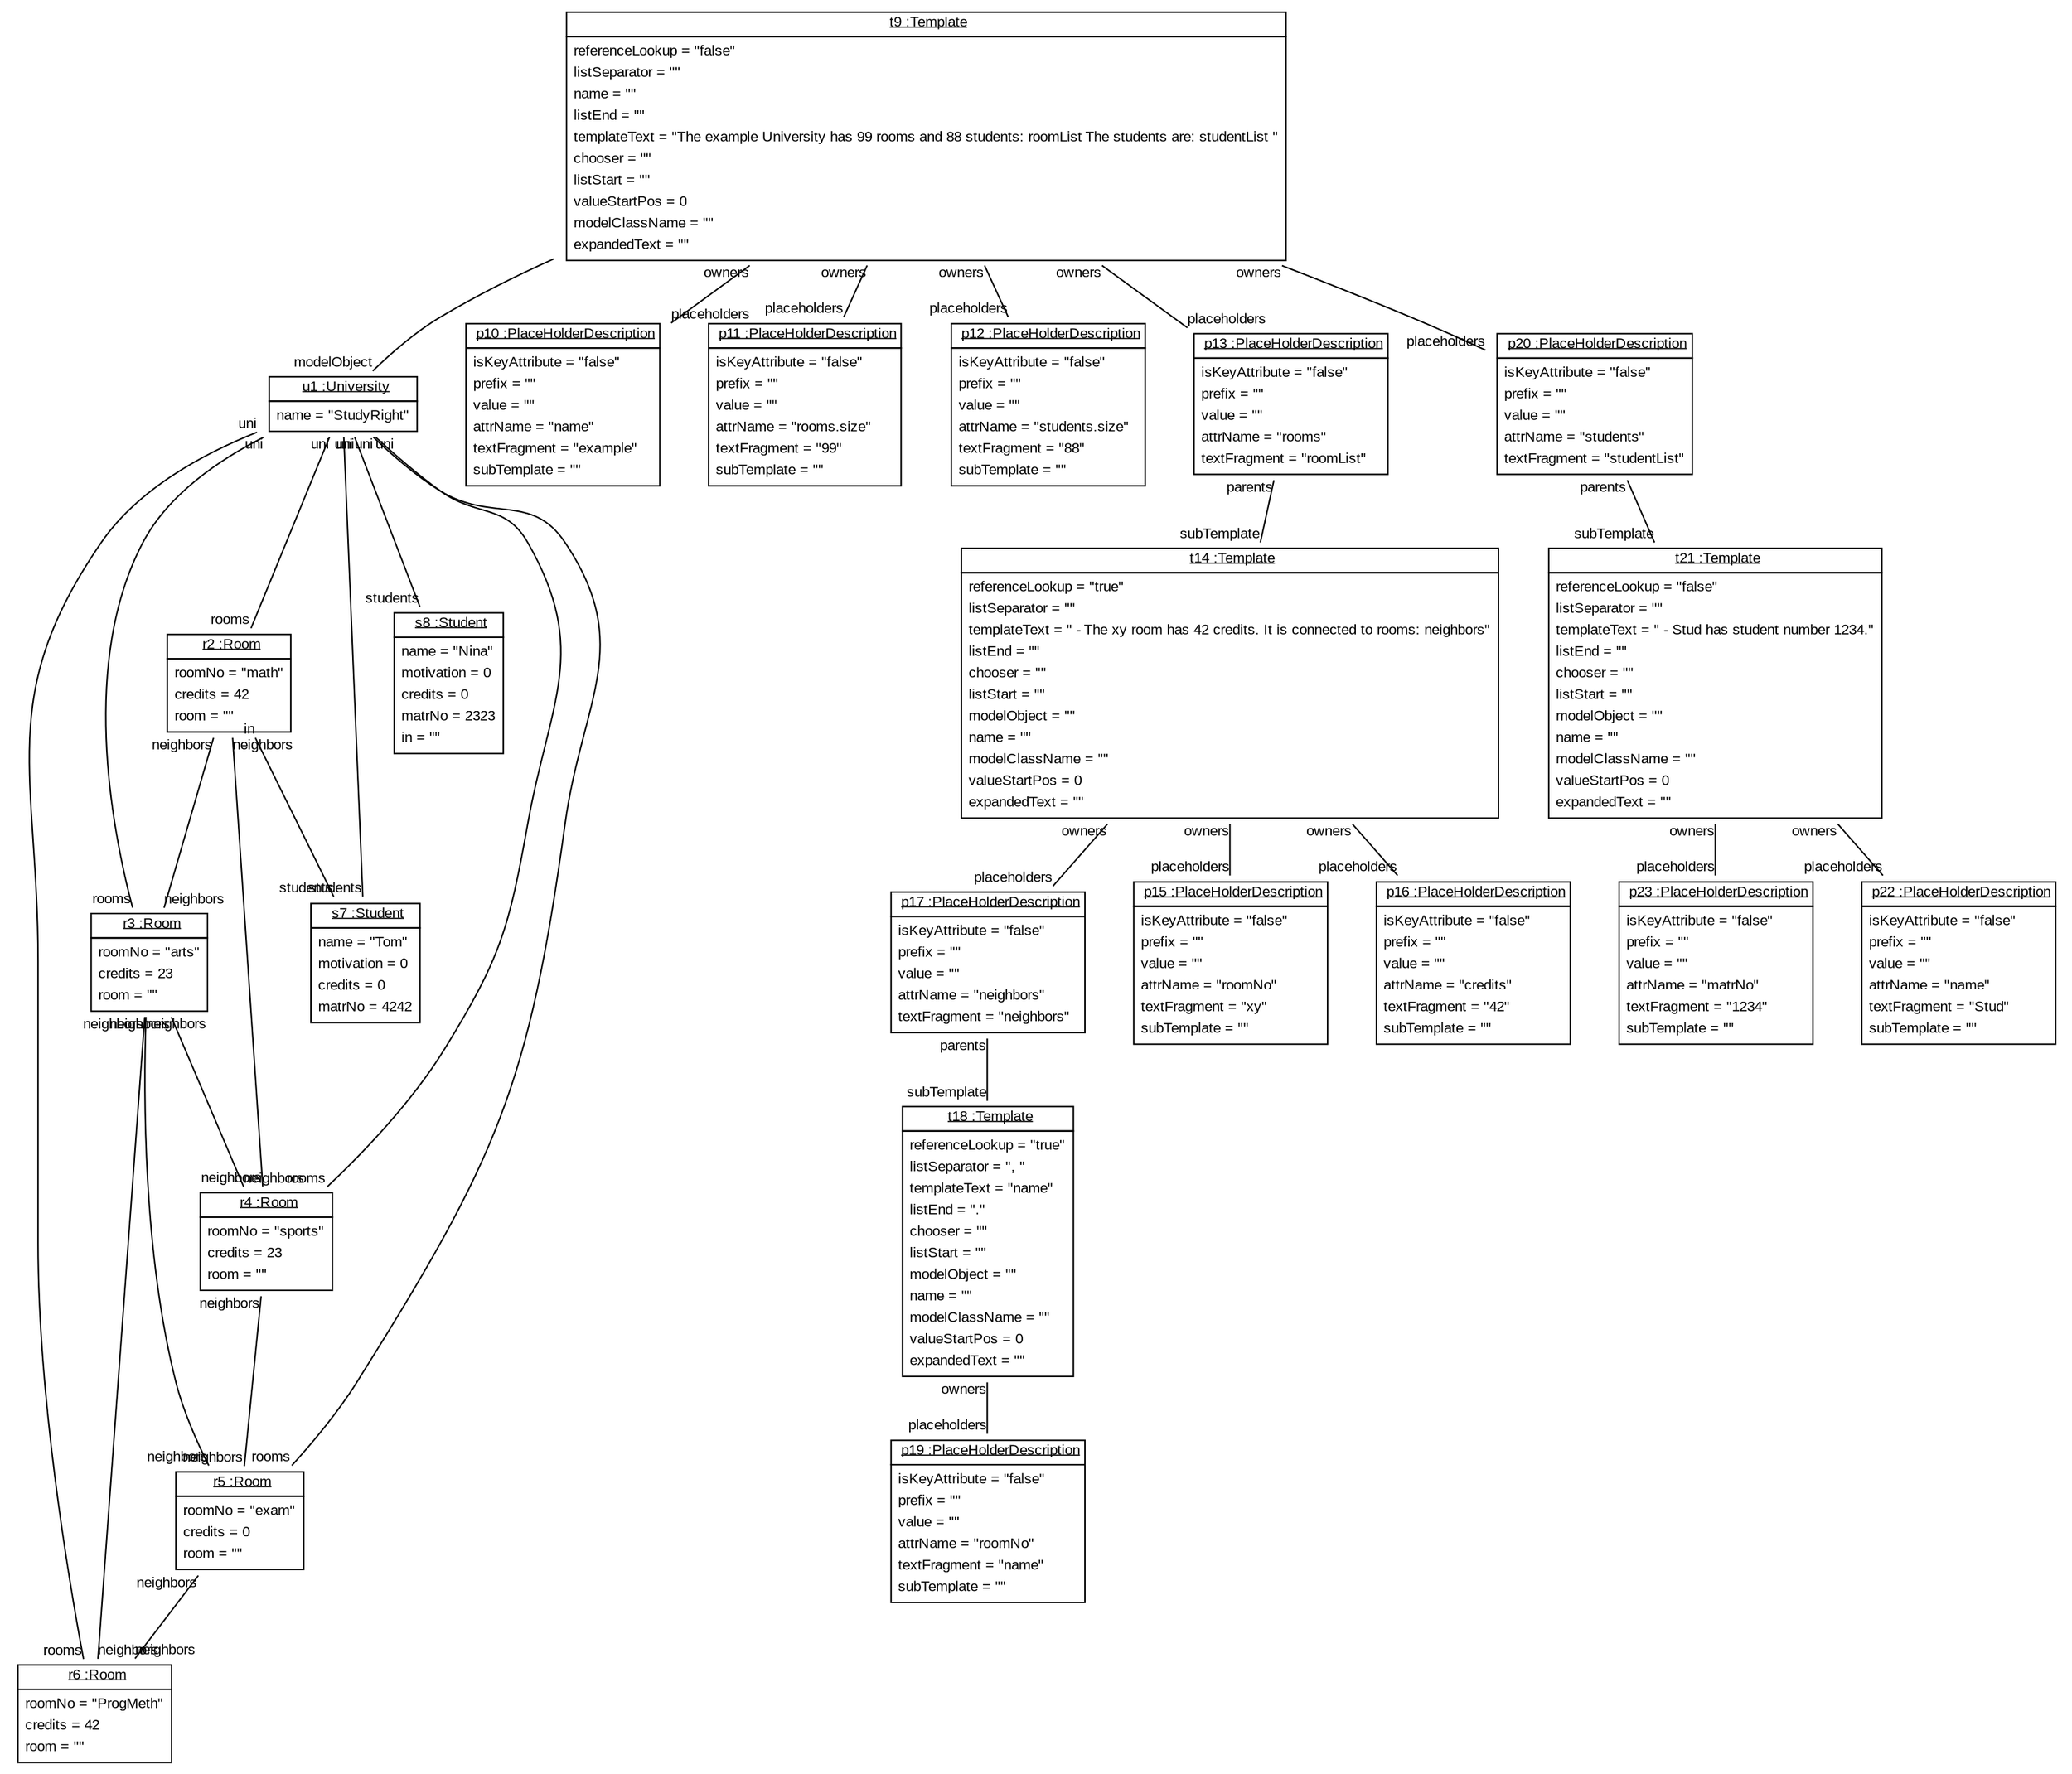 graph ObjectDiagram {
   node [shape = none, fontsize = 10, fontname = "Arial"];
   edge [fontsize = 10, fontname = "Arial"];
   compound=true;

t9 [label=<<table border='0' cellborder='1' cellspacing='0'> <tr> <td href="../../SDMLib/src/org/sdmlib/models/transformations/Template.java"> <u>t9 :Template</u></td></tr><tr><td><table border='0' cellborder='0' cellspacing='0'><tr><td align='left'>referenceLookup = "false"</td></tr><tr><td align='left'>listSeparator = ""</td></tr><tr><td align='left'>name = ""</td></tr><tr><td align='left'>listEnd = ""</td></tr><tr><td align='left'>templateText = "The example University has 99 rooms and 88 students: 
roomList The students are: 
studentList "</td></tr><tr><td align='left'>chooser = ""</td></tr><tr><td align='left'>listStart = ""</td></tr><tr><td align='left'>valueStartPos = 0</td></tr><tr><td align='left'>modelClassName = ""</td></tr><tr><td align='left'>expandedText = ""</td></tr></table></td></tr></table>>];
u1 [label=<<table border='0' cellborder='1' cellspacing='0'> <tr> <td href="../examples/org/sdmlib/examples/studyright/model/University.java"> <u>u1 :University</u></td></tr><tr><td><table border='0' cellborder='0' cellspacing='0'><tr><td align='left'>name = "StudyRight"</td></tr></table></td></tr></table>>];
r2 [label=<<table border='0' cellborder='1' cellspacing='0'> <tr> <td href="../examples/org/sdmlib/examples/studyright/model/Room.java"> <u>r2 :Room</u></td></tr><tr><td><table border='0' cellborder='0' cellspacing='0'><tr><td align='left'>roomNo = "math"</td></tr><tr><td align='left'>credits = 42</td></tr><tr><td align='left'>room = ""</td></tr></table></td></tr></table>>];
r3 [label=<<table border='0' cellborder='1' cellspacing='0'> <tr> <td href="../examples/org/sdmlib/examples/studyright/model/Room.java"> <u>r3 :Room</u></td></tr><tr><td><table border='0' cellborder='0' cellspacing='0'><tr><td align='left'>roomNo = "arts"</td></tr><tr><td align='left'>credits = 23</td></tr><tr><td align='left'>room = ""</td></tr></table></td></tr></table>>];
r4 [label=<<table border='0' cellborder='1' cellspacing='0'> <tr> <td href="../examples/org/sdmlib/examples/studyright/model/Room.java"> <u>r4 :Room</u></td></tr><tr><td><table border='0' cellborder='0' cellspacing='0'><tr><td align='left'>roomNo = "sports"</td></tr><tr><td align='left'>credits = 23</td></tr><tr><td align='left'>room = ""</td></tr></table></td></tr></table>>];
r5 [label=<<table border='0' cellborder='1' cellspacing='0'> <tr> <td href="../examples/org/sdmlib/examples/studyright/model/Room.java"> <u>r5 :Room</u></td></tr><tr><td><table border='0' cellborder='0' cellspacing='0'><tr><td align='left'>roomNo = "exam"</td></tr><tr><td align='left'>credits = 0</td></tr><tr><td align='left'>room = ""</td></tr></table></td></tr></table>>];
r6 [label=<<table border='0' cellborder='1' cellspacing='0'> <tr> <td href="../examples/org/sdmlib/examples/studyright/model/Room.java"> <u>r6 :Room</u></td></tr><tr><td><table border='0' cellborder='0' cellspacing='0'><tr><td align='left'>roomNo = "ProgMeth"</td></tr><tr><td align='left'>credits = 42</td></tr><tr><td align='left'>room = ""</td></tr></table></td></tr></table>>];
s7 [label=<<table border='0' cellborder='1' cellspacing='0'> <tr> <td href="../examples/org/sdmlib/examples/studyright/model/Student.java"> <u>s7 :Student</u></td></tr><tr><td><table border='0' cellborder='0' cellspacing='0'><tr><td align='left'>name = "Tom"</td></tr><tr><td align='left'>motivation = 0</td></tr><tr><td align='left'>credits = 0</td></tr><tr><td align='left'>matrNo = 4242</td></tr></table></td></tr></table>>];
s8 [label=<<table border='0' cellborder='1' cellspacing='0'> <tr> <td href="../examples/org/sdmlib/examples/studyright/model/Student.java"> <u>s8 :Student</u></td></tr><tr><td><table border='0' cellborder='0' cellspacing='0'><tr><td align='left'>name = "Nina"</td></tr><tr><td align='left'>motivation = 0</td></tr><tr><td align='left'>credits = 0</td></tr><tr><td align='left'>matrNo = 2323</td></tr><tr><td align='left'>in = ""</td></tr></table></td></tr></table>>];
p10 [label=<<table border='0' cellborder='1' cellspacing='0'> <tr> <td href="../../SDMLib/src/org/sdmlib/models/transformations/PlaceHolderDescription.java"> <u>p10 :PlaceHolderDescription</u></td></tr><tr><td><table border='0' cellborder='0' cellspacing='0'><tr><td align='left'>isKeyAttribute = "false"</td></tr><tr><td align='left'>prefix = ""</td></tr><tr><td align='left'>value = ""</td></tr><tr><td align='left'>attrName = "name"</td></tr><tr><td align='left'>textFragment = "example"</td></tr><tr><td align='left'>subTemplate = ""</td></tr></table></td></tr></table>>];
p11 [label=<<table border='0' cellborder='1' cellspacing='0'> <tr> <td href="../../SDMLib/src/org/sdmlib/models/transformations/PlaceHolderDescription.java"> <u>p11 :PlaceHolderDescription</u></td></tr><tr><td><table border='0' cellborder='0' cellspacing='0'><tr><td align='left'>isKeyAttribute = "false"</td></tr><tr><td align='left'>prefix = ""</td></tr><tr><td align='left'>value = ""</td></tr><tr><td align='left'>attrName = "rooms.size"</td></tr><tr><td align='left'>textFragment = "99"</td></tr><tr><td align='left'>subTemplate = ""</td></tr></table></td></tr></table>>];
p12 [label=<<table border='0' cellborder='1' cellspacing='0'> <tr> <td href="../../SDMLib/src/org/sdmlib/models/transformations/PlaceHolderDescription.java"> <u>p12 :PlaceHolderDescription</u></td></tr><tr><td><table border='0' cellborder='0' cellspacing='0'><tr><td align='left'>isKeyAttribute = "false"</td></tr><tr><td align='left'>prefix = ""</td></tr><tr><td align='left'>value = ""</td></tr><tr><td align='left'>attrName = "students.size"</td></tr><tr><td align='left'>textFragment = "88"</td></tr><tr><td align='left'>subTemplate = ""</td></tr></table></td></tr></table>>];
p13 [label=<<table border='0' cellborder='1' cellspacing='0'> <tr> <td href="../../SDMLib/src/org/sdmlib/models/transformations/PlaceHolderDescription.java"> <u>p13 :PlaceHolderDescription</u></td></tr><tr><td><table border='0' cellborder='0' cellspacing='0'><tr><td align='left'>isKeyAttribute = "false"</td></tr><tr><td align='left'>prefix = ""</td></tr><tr><td align='left'>value = ""</td></tr><tr><td align='left'>attrName = "rooms"</td></tr><tr><td align='left'>textFragment = "roomList"</td></tr></table></td></tr></table>>];
t14 [label=<<table border='0' cellborder='1' cellspacing='0'> <tr> <td href="../../SDMLib/src/org/sdmlib/models/transformations/Template.java"> <u>t14 :Template</u></td></tr><tr><td><table border='0' cellborder='0' cellspacing='0'><tr><td align='left'>referenceLookup = "true"</td></tr><tr><td align='left'>listSeparator = "
"</td></tr><tr><td align='left'>templateText = " - The xy room has 42 credits. It is connected to rooms: neighbors"</td></tr><tr><td align='left'>listEnd = "
"</td></tr><tr><td align='left'>chooser = ""</td></tr><tr><td align='left'>listStart = ""</td></tr><tr><td align='left'>modelObject = ""</td></tr><tr><td align='left'>name = ""</td></tr><tr><td align='left'>modelClassName = ""</td></tr><tr><td align='left'>valueStartPos = 0</td></tr><tr><td align='left'>expandedText = ""</td></tr></table></td></tr></table>>];
p15 [label=<<table border='0' cellborder='1' cellspacing='0'> <tr> <td href="../../SDMLib/src/org/sdmlib/models/transformations/PlaceHolderDescription.java"> <u>p15 :PlaceHolderDescription</u></td></tr><tr><td><table border='0' cellborder='0' cellspacing='0'><tr><td align='left'>isKeyAttribute = "false"</td></tr><tr><td align='left'>prefix = ""</td></tr><tr><td align='left'>value = ""</td></tr><tr><td align='left'>attrName = "roomNo"</td></tr><tr><td align='left'>textFragment = "xy"</td></tr><tr><td align='left'>subTemplate = ""</td></tr></table></td></tr></table>>];
p16 [label=<<table border='0' cellborder='1' cellspacing='0'> <tr> <td href="../../SDMLib/src/org/sdmlib/models/transformations/PlaceHolderDescription.java"> <u>p16 :PlaceHolderDescription</u></td></tr><tr><td><table border='0' cellborder='0' cellspacing='0'><tr><td align='left'>isKeyAttribute = "false"</td></tr><tr><td align='left'>prefix = ""</td></tr><tr><td align='left'>value = ""</td></tr><tr><td align='left'>attrName = "credits"</td></tr><tr><td align='left'>textFragment = "42"</td></tr><tr><td align='left'>subTemplate = ""</td></tr></table></td></tr></table>>];
p17 [label=<<table border='0' cellborder='1' cellspacing='0'> <tr> <td href="../../SDMLib/src/org/sdmlib/models/transformations/PlaceHolderDescription.java"> <u>p17 :PlaceHolderDescription</u></td></tr><tr><td><table border='0' cellborder='0' cellspacing='0'><tr><td align='left'>isKeyAttribute = "false"</td></tr><tr><td align='left'>prefix = ""</td></tr><tr><td align='left'>value = ""</td></tr><tr><td align='left'>attrName = "neighbors"</td></tr><tr><td align='left'>textFragment = "neighbors"</td></tr></table></td></tr></table>>];
t18 [label=<<table border='0' cellborder='1' cellspacing='0'> <tr> <td href="../../SDMLib/src/org/sdmlib/models/transformations/Template.java"> <u>t18 :Template</u></td></tr><tr><td><table border='0' cellborder='0' cellspacing='0'><tr><td align='left'>referenceLookup = "true"</td></tr><tr><td align='left'>listSeparator = ", "</td></tr><tr><td align='left'>templateText = "name"</td></tr><tr><td align='left'>listEnd = "."</td></tr><tr><td align='left'>chooser = ""</td></tr><tr><td align='left'>listStart = ""</td></tr><tr><td align='left'>modelObject = ""</td></tr><tr><td align='left'>name = ""</td></tr><tr><td align='left'>modelClassName = ""</td></tr><tr><td align='left'>valueStartPos = 0</td></tr><tr><td align='left'>expandedText = ""</td></tr></table></td></tr></table>>];
p19 [label=<<table border='0' cellborder='1' cellspacing='0'> <tr> <td href="../../SDMLib/src/org/sdmlib/models/transformations/PlaceHolderDescription.java"> <u>p19 :PlaceHolderDescription</u></td></tr><tr><td><table border='0' cellborder='0' cellspacing='0'><tr><td align='left'>isKeyAttribute = "false"</td></tr><tr><td align='left'>prefix = ""</td></tr><tr><td align='left'>value = ""</td></tr><tr><td align='left'>attrName = "roomNo"</td></tr><tr><td align='left'>textFragment = "name"</td></tr><tr><td align='left'>subTemplate = ""</td></tr></table></td></tr></table>>];
p20 [label=<<table border='0' cellborder='1' cellspacing='0'> <tr> <td href="../../SDMLib/src/org/sdmlib/models/transformations/PlaceHolderDescription.java"> <u>p20 :PlaceHolderDescription</u></td></tr><tr><td><table border='0' cellborder='0' cellspacing='0'><tr><td align='left'>isKeyAttribute = "false"</td></tr><tr><td align='left'>prefix = ""</td></tr><tr><td align='left'>value = ""</td></tr><tr><td align='left'>attrName = "students"</td></tr><tr><td align='left'>textFragment = "studentList"</td></tr></table></td></tr></table>>];
t21 [label=<<table border='0' cellborder='1' cellspacing='0'> <tr> <td href="../../SDMLib/src/org/sdmlib/models/transformations/Template.java"> <u>t21 :Template</u></td></tr><tr><td><table border='0' cellborder='0' cellspacing='0'><tr><td align='left'>referenceLookup = "false"</td></tr><tr><td align='left'>listSeparator = "
"</td></tr><tr><td align='left'>templateText = " - Stud has student number 1234."</td></tr><tr><td align='left'>listEnd = "
"</td></tr><tr><td align='left'>chooser = ""</td></tr><tr><td align='left'>listStart = ""</td></tr><tr><td align='left'>modelObject = ""</td></tr><tr><td align='left'>name = ""</td></tr><tr><td align='left'>modelClassName = ""</td></tr><tr><td align='left'>valueStartPos = 0</td></tr><tr><td align='left'>expandedText = ""</td></tr></table></td></tr></table>>];
p22 [label=<<table border='0' cellborder='1' cellspacing='0'> <tr> <td href="../../SDMLib/src/org/sdmlib/models/transformations/PlaceHolderDescription.java"> <u>p22 :PlaceHolderDescription</u></td></tr><tr><td><table border='0' cellborder='0' cellspacing='0'><tr><td align='left'>isKeyAttribute = "false"</td></tr><tr><td align='left'>prefix = ""</td></tr><tr><td align='left'>value = ""</td></tr><tr><td align='left'>attrName = "name"</td></tr><tr><td align='left'>textFragment = "Stud"</td></tr><tr><td align='left'>subTemplate = ""</td></tr></table></td></tr></table>>];
p23 [label=<<table border='0' cellborder='1' cellspacing='0'> <tr> <td href="../../SDMLib/src/org/sdmlib/models/transformations/PlaceHolderDescription.java"> <u>p23 :PlaceHolderDescription</u></td></tr><tr><td><table border='0' cellborder='0' cellspacing='0'><tr><td align='left'>isKeyAttribute = "false"</td></tr><tr><td align='left'>prefix = ""</td></tr><tr><td align='left'>value = ""</td></tr><tr><td align='left'>attrName = "matrNo"</td></tr><tr><td align='left'>textFragment = "1234"</td></tr><tr><td align='left'>subTemplate = ""</td></tr></table></td></tr></table>>];

t9 -- p10 [headlabel = "placeholders" taillabel = "owners"];
t9 -- p11 [headlabel = "placeholders" taillabel = "owners"];
t9 -- p12 [headlabel = "placeholders" taillabel = "owners"];
t9 -- p13 [headlabel = "placeholders" taillabel = "owners"];
t9 -- p20 [headlabel = "placeholders" taillabel = "owners"];
t9 -- u1 [headlabel = "modelObject" taillabel = ""];
u1 -- s7 [headlabel = "students" taillabel = "uni"];
u1 -- s8 [headlabel = "students" taillabel = "uni"];
u1 -- r2 [headlabel = "rooms" taillabel = "uni"];
u1 -- r3 [headlabel = "rooms" taillabel = "uni"];
u1 -- r4 [headlabel = "rooms" taillabel = "uni"];
u1 -- r5 [headlabel = "rooms" taillabel = "uni"];
u1 -- r6 [headlabel = "rooms" taillabel = "uni"];
r2 -- s7 [headlabel = "students" taillabel = "in"];
r2 -- r3 [headlabel = "neighbors" taillabel = "neighbors"];
r2 -- r4 [headlabel = "neighbors" taillabel = "neighbors"];
r3 -- r4 [headlabel = "neighbors" taillabel = "neighbors"];
r3 -- r5 [headlabel = "neighbors" taillabel = "neighbors"];
r3 -- r6 [headlabel = "neighbors" taillabel = "neighbors"];
r4 -- r5 [headlabel = "neighbors" taillabel = "neighbors"];
r5 -- r6 [headlabel = "neighbors" taillabel = "neighbors"];
p13 -- t14 [headlabel = "subTemplate" taillabel = "parents"];
t14 -- p15 [headlabel = "placeholders" taillabel = "owners"];
t14 -- p16 [headlabel = "placeholders" taillabel = "owners"];
t14 -- p17 [headlabel = "placeholders" taillabel = "owners"];
p17 -- t18 [headlabel = "subTemplate" taillabel = "parents"];
t18 -- p19 [headlabel = "placeholders" taillabel = "owners"];
p20 -- t21 [headlabel = "subTemplate" taillabel = "parents"];
t21 -- p22 [headlabel = "placeholders" taillabel = "owners"];
t21 -- p23 [headlabel = "placeholders" taillabel = "owners"];
}
